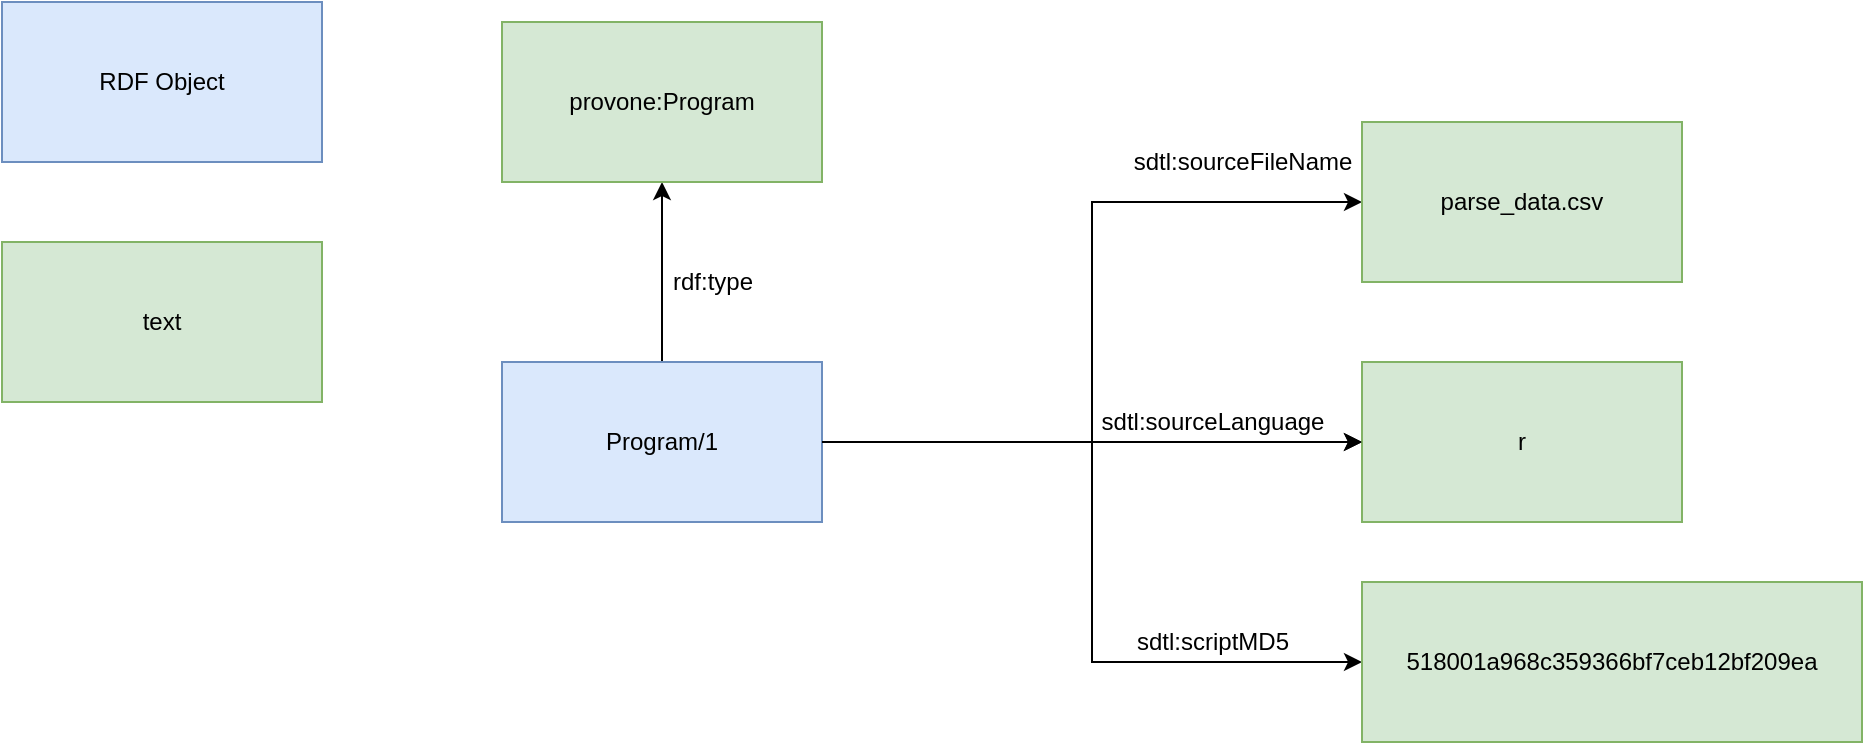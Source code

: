 <mxfile version="13.5.1" type="device"><diagram id="FkOI9vYp5SLk_HQk7AcQ" name="Page-1"><mxGraphModel dx="1106" dy="753" grid="1" gridSize="10" guides="1" tooltips="1" connect="1" arrows="1" fold="1" page="1" pageScale="1" pageWidth="850" pageHeight="1100" math="0" shadow="0"><root><mxCell id="0"/><mxCell id="1" parent="0"/><mxCell id="0imvoSlbcfMokMoLxawB-3" value="" style="edgeStyle=orthogonalEdgeStyle;rounded=0;orthogonalLoop=1;jettySize=auto;html=1;" edge="1" parent="1" source="0imvoSlbcfMokMoLxawB-1" target="0imvoSlbcfMokMoLxawB-2"><mxGeometry relative="1" as="geometry"/></mxCell><mxCell id="0imvoSlbcfMokMoLxawB-9" style="edgeStyle=orthogonalEdgeStyle;rounded=0;orthogonalLoop=1;jettySize=auto;html=1;exitX=1;exitY=0.5;exitDx=0;exitDy=0;entryX=0;entryY=0.5;entryDx=0;entryDy=0;" edge="1" parent="1" source="0imvoSlbcfMokMoLxawB-1" target="0imvoSlbcfMokMoLxawB-5"><mxGeometry relative="1" as="geometry"/></mxCell><mxCell id="0imvoSlbcfMokMoLxawB-13" style="edgeStyle=orthogonalEdgeStyle;rounded=0;orthogonalLoop=1;jettySize=auto;html=1;exitX=1;exitY=0.5;exitDx=0;exitDy=0;" edge="1" parent="1" source="0imvoSlbcfMokMoLxawB-1" target="0imvoSlbcfMokMoLxawB-12"><mxGeometry relative="1" as="geometry"/></mxCell><mxCell id="0imvoSlbcfMokMoLxawB-15" style="edgeStyle=orthogonalEdgeStyle;rounded=0;orthogonalLoop=1;jettySize=auto;html=1;exitX=1;exitY=0.5;exitDx=0;exitDy=0;entryX=0;entryY=0.5;entryDx=0;entryDy=0;" edge="1" parent="1" source="0imvoSlbcfMokMoLxawB-1" target="0imvoSlbcfMokMoLxawB-8"><mxGeometry relative="1" as="geometry"/></mxCell><mxCell id="0imvoSlbcfMokMoLxawB-1" value="Program/1" style="whiteSpace=wrap;html=1;aspect=fixed;fillColor=#dae8fc;strokeColor=#6c8ebf;" vertex="1" parent="1"><mxGeometry x="320" y="230" width="160" height="80" as="geometry"/></mxCell><mxCell id="0imvoSlbcfMokMoLxawB-2" value="provone:Program" style="whiteSpace=wrap;html=1;aspect=fixed;fillColor=#d5e8d4;strokeColor=#82b366;" vertex="1" parent="1"><mxGeometry x="320" y="60" width="160" height="80" as="geometry"/></mxCell><mxCell id="0imvoSlbcfMokMoLxawB-4" value="rdf:type" style="text;html=1;align=center;verticalAlign=middle;resizable=0;points=[];autosize=1;" vertex="1" parent="1"><mxGeometry x="395" y="180" width="60" height="20" as="geometry"/></mxCell><mxCell id="0imvoSlbcfMokMoLxawB-5" value="parse_data.csv" style="whiteSpace=wrap;html=1;aspect=fixed;fillColor=#d5e8d4;strokeColor=#82b366;" vertex="1" parent="1"><mxGeometry x="750" y="110" width="160" height="80" as="geometry"/></mxCell><mxCell id="0imvoSlbcfMokMoLxawB-7" value="sdtl:sourceFileName" style="text;html=1;align=center;verticalAlign=middle;resizable=0;points=[];autosize=1;" vertex="1" parent="1"><mxGeometry x="630" y="120" width="120" height="20" as="geometry"/></mxCell><mxCell id="0imvoSlbcfMokMoLxawB-8" value="518001a968c359366bf7ceb12bf209ea" style="whiteSpace=wrap;html=1;aspect=fixed;fillColor=#d5e8d4;strokeColor=#82b366;" vertex="1" parent="1"><mxGeometry x="750" y="340" width="250" height="80" as="geometry"/></mxCell><mxCell id="0imvoSlbcfMokMoLxawB-11" value="sdtl:sourceLanguage" style="text;html=1;align=center;verticalAlign=middle;resizable=0;points=[];autosize=1;" vertex="1" parent="1"><mxGeometry x="610" y="250" width="130" height="20" as="geometry"/></mxCell><mxCell id="0imvoSlbcfMokMoLxawB-12" value="r" style="whiteSpace=wrap;html=1;aspect=fixed;fillColor=#d5e8d4;strokeColor=#82b366;" vertex="1" parent="1"><mxGeometry x="750" y="230" width="160" height="80" as="geometry"/></mxCell><mxCell id="0imvoSlbcfMokMoLxawB-14" style="edgeStyle=orthogonalEdgeStyle;rounded=0;orthogonalLoop=1;jettySize=auto;html=1;exitX=1;exitY=0.5;exitDx=0;exitDy=0;" edge="1" parent="1" source="0imvoSlbcfMokMoLxawB-1" target="0imvoSlbcfMokMoLxawB-12"><mxGeometry relative="1" as="geometry"><mxPoint x="480" y="270" as="sourcePoint"/><mxPoint x="750" y="340" as="targetPoint"/></mxGeometry></mxCell><mxCell id="0imvoSlbcfMokMoLxawB-16" value="sdtl:scriptMD5" style="text;html=1;align=center;verticalAlign=middle;resizable=0;points=[];autosize=1;" vertex="1" parent="1"><mxGeometry x="630" y="360" width="90" height="20" as="geometry"/></mxCell><mxCell id="0imvoSlbcfMokMoLxawB-20" value="RDF Object" style="whiteSpace=wrap;html=1;aspect=fixed;fillColor=#dae8fc;strokeColor=#6c8ebf;" vertex="1" parent="1"><mxGeometry x="70" y="50" width="160" height="80" as="geometry"/></mxCell><mxCell id="0imvoSlbcfMokMoLxawB-21" value="text" style="whiteSpace=wrap;html=1;aspect=fixed;fillColor=#d5e8d4;strokeColor=#82b366;" vertex="1" parent="1"><mxGeometry x="70" y="170" width="160" height="80" as="geometry"/></mxCell></root></mxGraphModel></diagram></mxfile>